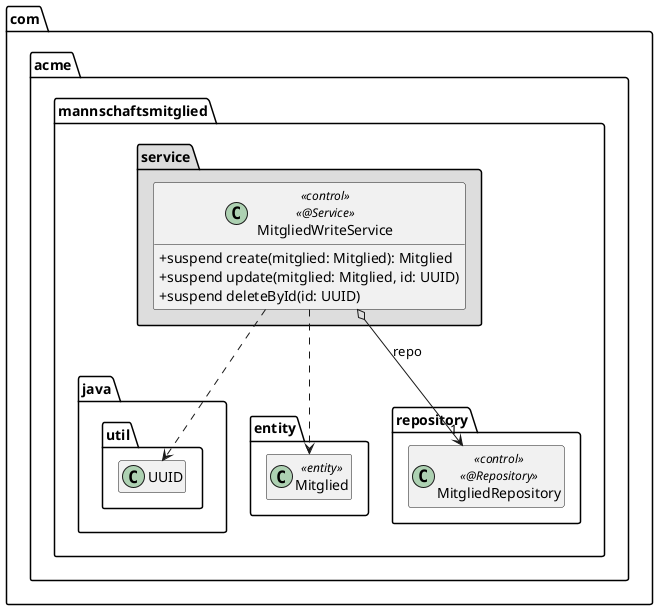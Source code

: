 ' Copyright (C) 2019 - present Juergen Zimmermann, Hochschule Karlsruhe
'
' This program is free software: you can redistribute it and/or modify
' it under the terms of the GNU General Public License as published by
' the Free Software Foundation, either version 3 of the License, or
' (at your option) any later version.
'
' This program is distributed in the hope that it will be useful,
' but WITHOUT ANY WARRANTY; without even the implied warranty of
' MERCHANTABILITY or FITNESS FOR A PARTICULAR PURPOSE.  See the
' GNU General Public License for more details.
'
' You should have received a copy of the GNU General Public License
' along with this program.  If not, see <https://www.gnu.org/licenses/>.
@startuml KundeWriteService

skinparam classAttributeIconSize 0

package com.acme.mannschaftsmitglied {
    package java.util {
        class UUID
    }
    package entity {
        class Mitglied << entity >>
    }

    package repository {
        class MitgliedRepository << control >> << @Repository >>
    }

    package service #DDDDDD {
        class MitgliedWriteService << control >> << @Service >> {
            + suspend create(mitglied: Mitglied): Mitglied
            + suspend update(mitglied: Mitglied, id: UUID)
            + suspend deleteById(id: UUID)
        }

        MitgliedWriteService o--> "1" MitgliedRepository : repo
        MitgliedWriteService ..> Mitglied
        MitgliedWriteService ..> UUID
    }
}

hide empty members


@enduml
